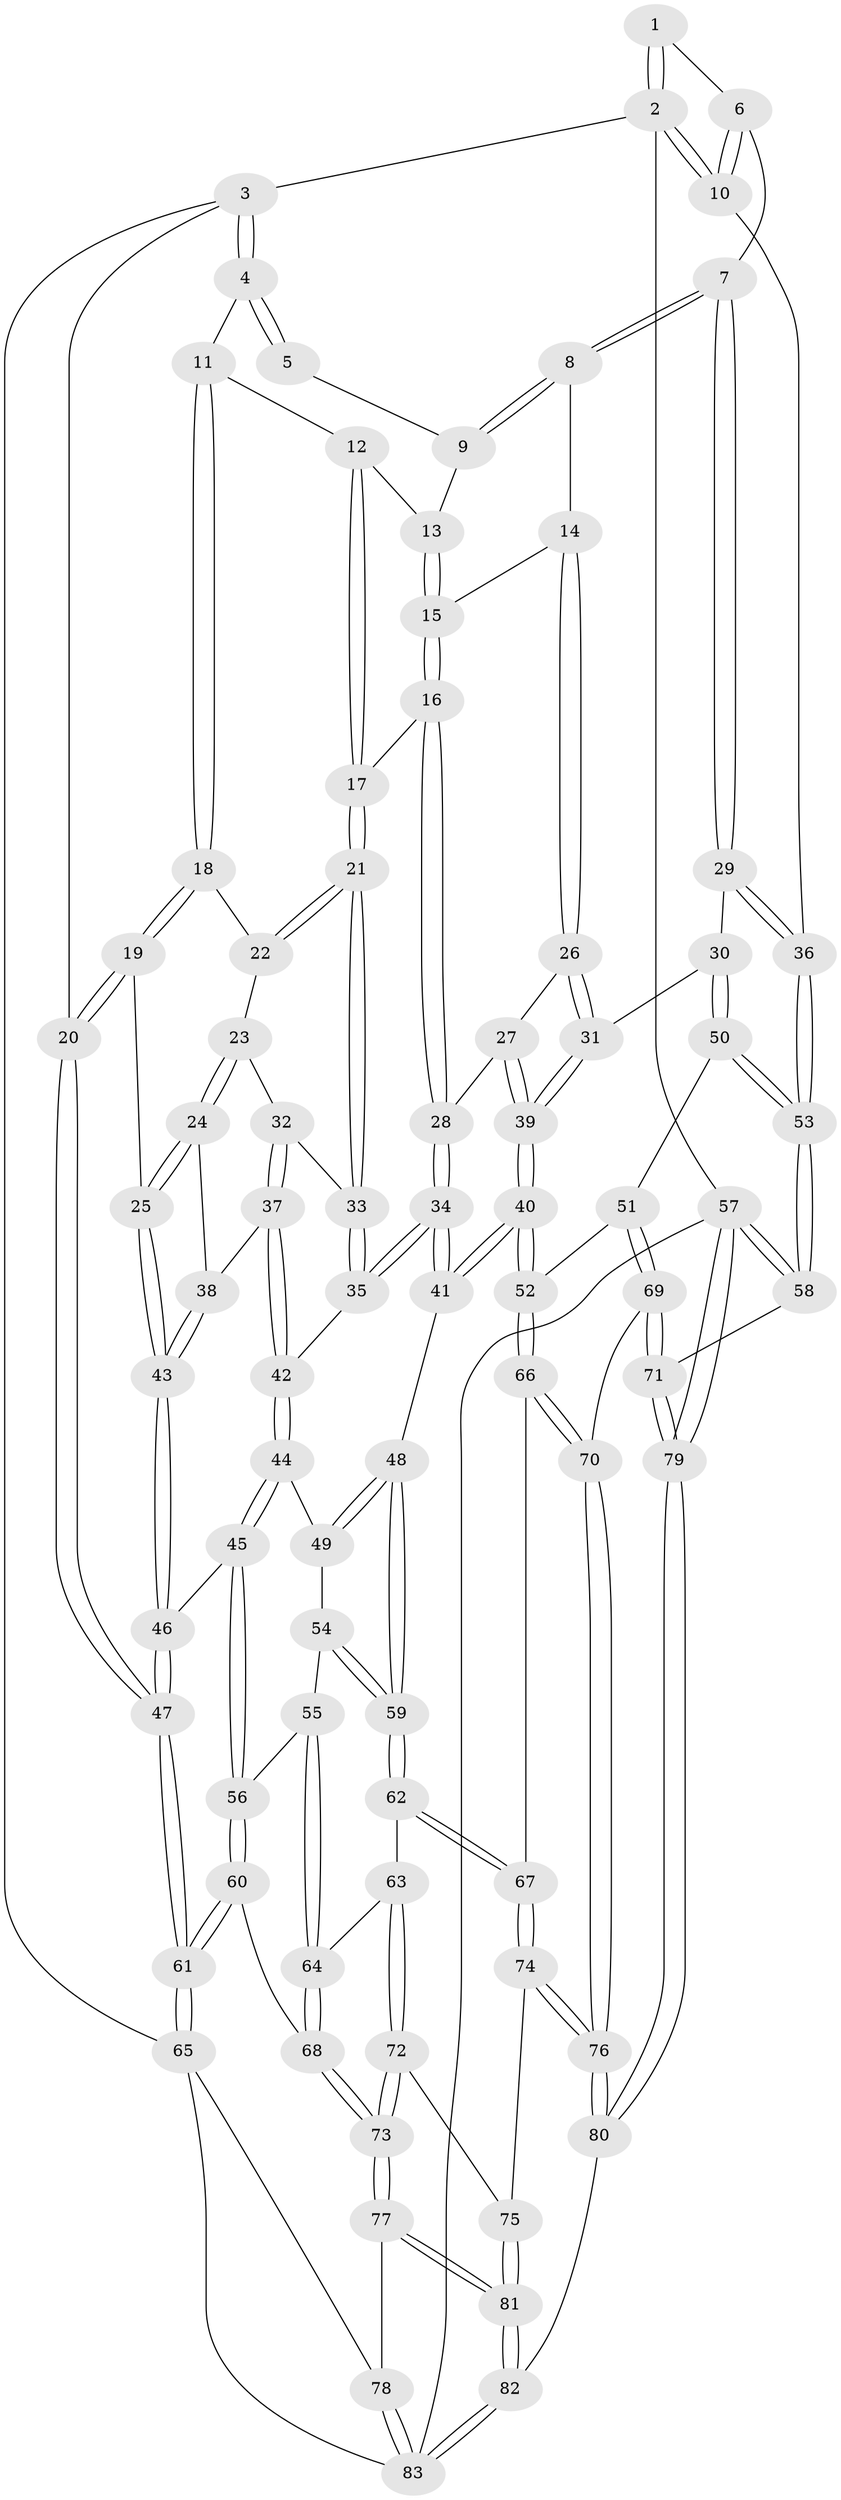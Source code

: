 // Generated by graph-tools (version 1.1) at 2025/27/03/15/25 16:27:56]
// undirected, 83 vertices, 204 edges
graph export_dot {
graph [start="1"]
  node [color=gray90,style=filled];
  1 [pos="+0.7975097710260515+0"];
  2 [pos="+1+0"];
  3 [pos="+0+0"];
  4 [pos="+0.2932024989838223+0"];
  5 [pos="+0.789555746183533+0"];
  6 [pos="+0.9325582693000666+0.056084975312048924"];
  7 [pos="+0.8861938906219363+0.19694024101207308"];
  8 [pos="+0.8270827836643592+0.1638503130967112"];
  9 [pos="+0.7678332534129453+0"];
  10 [pos="+1+0.05871743477064891"];
  11 [pos="+0.3163677721603992+0"];
  12 [pos="+0.4602027330129003+0.052778265308162625"];
  13 [pos="+0.6433274579677994+0.07040167106933645"];
  14 [pos="+0.7438503558891494+0.18904660074884927"];
  15 [pos="+0.6564583304995549+0.15602877100551535"];
  16 [pos="+0.5656731203148462+0.21760728962485024"];
  17 [pos="+0.5280057488645449+0.21301594340631308"];
  18 [pos="+0.27367606699842467+0.09170235921263296"];
  19 [pos="+0.08565880176149417+0.25780897312778117"];
  20 [pos="+0+0.26479824945077945"];
  21 [pos="+0.4954697567642542+0.2442176249948395"];
  22 [pos="+0.288712534116525+0.12574781029771023"];
  23 [pos="+0.3197176057162124+0.22846921808323034"];
  24 [pos="+0.28717205158893977+0.2940678547918899"];
  25 [pos="+0.18082487274205936+0.34454845699477893"];
  26 [pos="+0.7159672569647361+0.2716912174031192"];
  27 [pos="+0.6742813304911968+0.29472352891079573"];
  28 [pos="+0.5963774735662043+0.2622936487689636"];
  29 [pos="+0.9623756749619803+0.2656902468389632"];
  30 [pos="+0.8959434645715953+0.34822157049932273"];
  31 [pos="+0.7887768181928599+0.36095831192504846"];
  32 [pos="+0.39118862250377295+0.275899451175412"];
  33 [pos="+0.459881216609443+0.2946632604425805"];
  34 [pos="+0.5809173937015207+0.46846869574649347"];
  35 [pos="+0.4677542608071102+0.37013426443347414"];
  36 [pos="+1+0.24231424111043198"];
  37 [pos="+0.3315366801153656+0.36039274711187025"];
  38 [pos="+0.32689855659338957+0.35978301340711066"];
  39 [pos="+0.6594302352217786+0.45616944382595953"];
  40 [pos="+0.6262126403289554+0.5021875875706252"];
  41 [pos="+0.6028872326852396+0.5003293465135215"];
  42 [pos="+0.3962367057261284+0.40177647060592336"];
  43 [pos="+0.21740148242757662+0.44971327797872634"];
  44 [pos="+0.36803994380492716+0.4530661562652581"];
  45 [pos="+0.242637564892115+0.5094557899833102"];
  46 [pos="+0.21799080451858024+0.493439348898733"];
  47 [pos="+0+0.6228203935520854"];
  48 [pos="+0.5909584274276053+0.5098996727797386"];
  49 [pos="+0.41484477375284645+0.5018829342213752"];
  50 [pos="+0.8873306818656813+0.5279658355929631"];
  51 [pos="+0.84639071684514+0.5691116334616655"];
  52 [pos="+0.6361102789767927+0.5102561156996837"];
  53 [pos="+1+0.5585294217605516"];
  54 [pos="+0.37344258963332144+0.5740074524333748"];
  55 [pos="+0.34869789592961714+0.583705972678973"];
  56 [pos="+0.2799392537878693+0.5716236618699428"];
  57 [pos="+1+1"];
  58 [pos="+1+0.7719018004981509"];
  59 [pos="+0.5273162200026176+0.5921416125167652"];
  60 [pos="+0.2565227765797712+0.7003204622026545"];
  61 [pos="+0+0.6356908170018902"];
  62 [pos="+0.4937873919047382+0.692827908728714"];
  63 [pos="+0.49134931041818114+0.694338658160305"];
  64 [pos="+0.40409702963393407+0.671663228413389"];
  65 [pos="+0+0.6991394887307263"];
  66 [pos="+0.6824436847329557+0.7282928846482994"];
  67 [pos="+0.610908202375142+0.7673214420598471"];
  68 [pos="+0.2772457797842335+0.7441267973417902"];
  69 [pos="+0.8704048511871052+0.7598093745849245"];
  70 [pos="+0.8192575252848453+0.7726763359440526"];
  71 [pos="+0.9187711326195525+0.7871701429872298"];
  72 [pos="+0.44340437788253273+0.7878995729049861"];
  73 [pos="+0.28986547058450374+0.878361055941521"];
  74 [pos="+0.5921260725902604+0.8756555485978107"];
  75 [pos="+0.567743247598784+0.8856187389261244"];
  76 [pos="+0.6968984719949994+0.9291511530967461"];
  77 [pos="+0.27821048012952765+0.9078452570113654"];
  78 [pos="+0.05737292649050974+0.8419426327167805"];
  79 [pos="+0.8409478069915622+1"];
  80 [pos="+0.7879077028559014+1"];
  81 [pos="+0.34908595888657545+1"];
  82 [pos="+0.3493285343214359+1"];
  83 [pos="+0.06033073128037372+1"];
  1 -- 2;
  1 -- 2;
  1 -- 6;
  2 -- 3;
  2 -- 10;
  2 -- 10;
  2 -- 57;
  3 -- 4;
  3 -- 4;
  3 -- 20;
  3 -- 65;
  4 -- 5;
  4 -- 5;
  4 -- 11;
  5 -- 9;
  6 -- 7;
  6 -- 10;
  6 -- 10;
  7 -- 8;
  7 -- 8;
  7 -- 29;
  7 -- 29;
  8 -- 9;
  8 -- 9;
  8 -- 14;
  9 -- 13;
  10 -- 36;
  11 -- 12;
  11 -- 18;
  11 -- 18;
  12 -- 13;
  12 -- 17;
  12 -- 17;
  13 -- 15;
  13 -- 15;
  14 -- 15;
  14 -- 26;
  14 -- 26;
  15 -- 16;
  15 -- 16;
  16 -- 17;
  16 -- 28;
  16 -- 28;
  17 -- 21;
  17 -- 21;
  18 -- 19;
  18 -- 19;
  18 -- 22;
  19 -- 20;
  19 -- 20;
  19 -- 25;
  20 -- 47;
  20 -- 47;
  21 -- 22;
  21 -- 22;
  21 -- 33;
  21 -- 33;
  22 -- 23;
  23 -- 24;
  23 -- 24;
  23 -- 32;
  24 -- 25;
  24 -- 25;
  24 -- 38;
  25 -- 43;
  25 -- 43;
  26 -- 27;
  26 -- 31;
  26 -- 31;
  27 -- 28;
  27 -- 39;
  27 -- 39;
  28 -- 34;
  28 -- 34;
  29 -- 30;
  29 -- 36;
  29 -- 36;
  30 -- 31;
  30 -- 50;
  30 -- 50;
  31 -- 39;
  31 -- 39;
  32 -- 33;
  32 -- 37;
  32 -- 37;
  33 -- 35;
  33 -- 35;
  34 -- 35;
  34 -- 35;
  34 -- 41;
  34 -- 41;
  35 -- 42;
  36 -- 53;
  36 -- 53;
  37 -- 38;
  37 -- 42;
  37 -- 42;
  38 -- 43;
  38 -- 43;
  39 -- 40;
  39 -- 40;
  40 -- 41;
  40 -- 41;
  40 -- 52;
  40 -- 52;
  41 -- 48;
  42 -- 44;
  42 -- 44;
  43 -- 46;
  43 -- 46;
  44 -- 45;
  44 -- 45;
  44 -- 49;
  45 -- 46;
  45 -- 56;
  45 -- 56;
  46 -- 47;
  46 -- 47;
  47 -- 61;
  47 -- 61;
  48 -- 49;
  48 -- 49;
  48 -- 59;
  48 -- 59;
  49 -- 54;
  50 -- 51;
  50 -- 53;
  50 -- 53;
  51 -- 52;
  51 -- 69;
  51 -- 69;
  52 -- 66;
  52 -- 66;
  53 -- 58;
  53 -- 58;
  54 -- 55;
  54 -- 59;
  54 -- 59;
  55 -- 56;
  55 -- 64;
  55 -- 64;
  56 -- 60;
  56 -- 60;
  57 -- 58;
  57 -- 58;
  57 -- 79;
  57 -- 79;
  57 -- 83;
  58 -- 71;
  59 -- 62;
  59 -- 62;
  60 -- 61;
  60 -- 61;
  60 -- 68;
  61 -- 65;
  61 -- 65;
  62 -- 63;
  62 -- 67;
  62 -- 67;
  63 -- 64;
  63 -- 72;
  63 -- 72;
  64 -- 68;
  64 -- 68;
  65 -- 78;
  65 -- 83;
  66 -- 67;
  66 -- 70;
  66 -- 70;
  67 -- 74;
  67 -- 74;
  68 -- 73;
  68 -- 73;
  69 -- 70;
  69 -- 71;
  69 -- 71;
  70 -- 76;
  70 -- 76;
  71 -- 79;
  71 -- 79;
  72 -- 73;
  72 -- 73;
  72 -- 75;
  73 -- 77;
  73 -- 77;
  74 -- 75;
  74 -- 76;
  74 -- 76;
  75 -- 81;
  75 -- 81;
  76 -- 80;
  76 -- 80;
  77 -- 78;
  77 -- 81;
  77 -- 81;
  78 -- 83;
  78 -- 83;
  79 -- 80;
  79 -- 80;
  80 -- 82;
  81 -- 82;
  81 -- 82;
  82 -- 83;
  82 -- 83;
}
